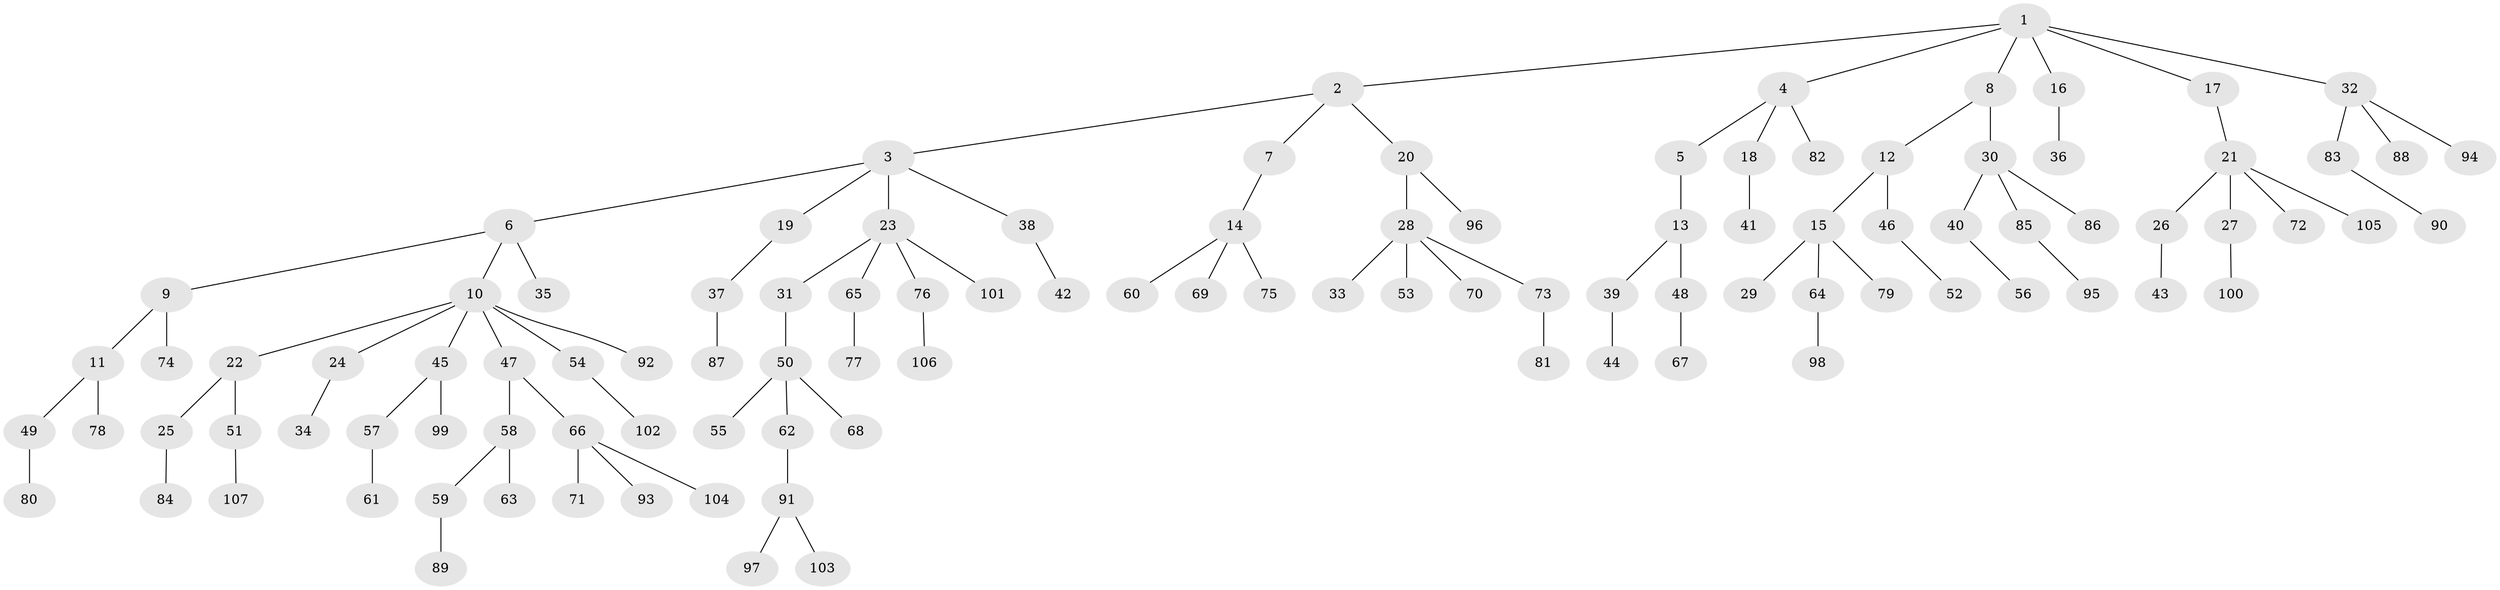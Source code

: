 // coarse degree distribution, {1: 0.90625, 29: 0.03125, 2: 0.0625}
// Generated by graph-tools (version 1.1) at 2025/57/03/04/25 21:57:06]
// undirected, 107 vertices, 106 edges
graph export_dot {
graph [start="1"]
  node [color=gray90,style=filled];
  1;
  2;
  3;
  4;
  5;
  6;
  7;
  8;
  9;
  10;
  11;
  12;
  13;
  14;
  15;
  16;
  17;
  18;
  19;
  20;
  21;
  22;
  23;
  24;
  25;
  26;
  27;
  28;
  29;
  30;
  31;
  32;
  33;
  34;
  35;
  36;
  37;
  38;
  39;
  40;
  41;
  42;
  43;
  44;
  45;
  46;
  47;
  48;
  49;
  50;
  51;
  52;
  53;
  54;
  55;
  56;
  57;
  58;
  59;
  60;
  61;
  62;
  63;
  64;
  65;
  66;
  67;
  68;
  69;
  70;
  71;
  72;
  73;
  74;
  75;
  76;
  77;
  78;
  79;
  80;
  81;
  82;
  83;
  84;
  85;
  86;
  87;
  88;
  89;
  90;
  91;
  92;
  93;
  94;
  95;
  96;
  97;
  98;
  99;
  100;
  101;
  102;
  103;
  104;
  105;
  106;
  107;
  1 -- 2;
  1 -- 4;
  1 -- 8;
  1 -- 16;
  1 -- 17;
  1 -- 32;
  2 -- 3;
  2 -- 7;
  2 -- 20;
  3 -- 6;
  3 -- 19;
  3 -- 23;
  3 -- 38;
  4 -- 5;
  4 -- 18;
  4 -- 82;
  5 -- 13;
  6 -- 9;
  6 -- 10;
  6 -- 35;
  7 -- 14;
  8 -- 12;
  8 -- 30;
  9 -- 11;
  9 -- 74;
  10 -- 22;
  10 -- 24;
  10 -- 45;
  10 -- 47;
  10 -- 54;
  10 -- 92;
  11 -- 49;
  11 -- 78;
  12 -- 15;
  12 -- 46;
  13 -- 39;
  13 -- 48;
  14 -- 60;
  14 -- 69;
  14 -- 75;
  15 -- 29;
  15 -- 64;
  15 -- 79;
  16 -- 36;
  17 -- 21;
  18 -- 41;
  19 -- 37;
  20 -- 28;
  20 -- 96;
  21 -- 26;
  21 -- 27;
  21 -- 72;
  21 -- 105;
  22 -- 25;
  22 -- 51;
  23 -- 31;
  23 -- 65;
  23 -- 76;
  23 -- 101;
  24 -- 34;
  25 -- 84;
  26 -- 43;
  27 -- 100;
  28 -- 33;
  28 -- 53;
  28 -- 70;
  28 -- 73;
  30 -- 40;
  30 -- 85;
  30 -- 86;
  31 -- 50;
  32 -- 83;
  32 -- 88;
  32 -- 94;
  37 -- 87;
  38 -- 42;
  39 -- 44;
  40 -- 56;
  45 -- 57;
  45 -- 99;
  46 -- 52;
  47 -- 58;
  47 -- 66;
  48 -- 67;
  49 -- 80;
  50 -- 55;
  50 -- 62;
  50 -- 68;
  51 -- 107;
  54 -- 102;
  57 -- 61;
  58 -- 59;
  58 -- 63;
  59 -- 89;
  62 -- 91;
  64 -- 98;
  65 -- 77;
  66 -- 71;
  66 -- 93;
  66 -- 104;
  73 -- 81;
  76 -- 106;
  83 -- 90;
  85 -- 95;
  91 -- 97;
  91 -- 103;
}
